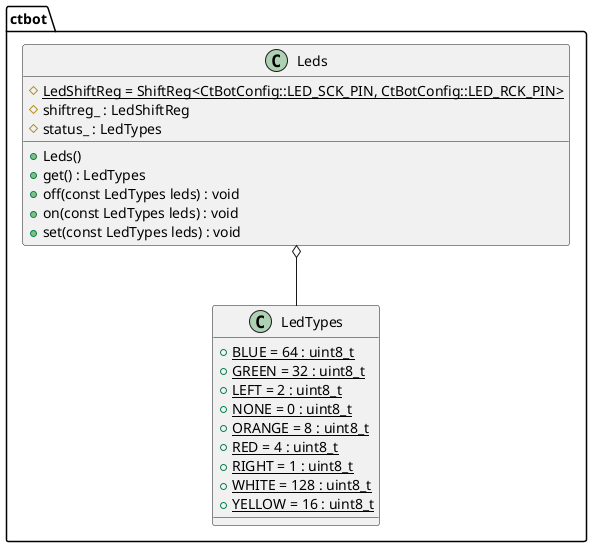 @startuml leds

namespace ctbot {
    class Leds {
        +Leds()
        +get() : LedTypes
        +off(const LedTypes leds) : void
        +on(const LedTypes leds) : void
        +set(const LedTypes leds) : void
        #{static} LedShiftReg = ShiftReg<CtBotConfig::LED_SCK_PIN, CtBotConfig::LED_RCK_PIN>
        #shiftreg_ : LedShiftReg
        #status_ : LedTypes
    }

    class LedTypes {
        +{static} BLUE = 64 : uint8_t
        +{static} GREEN = 32 : uint8_t
        +{static} LEFT = 2 : uint8_t
        +{static} NONE = 0 : uint8_t
        +{static} ORANGE = 8 : uint8_t
        +{static} RED = 4 : uint8_t
        +{static} RIGHT = 1 : uint8_t
        +{static} WHITE = 128 : uint8_t
        +{static} YELLOW = 16 : uint8_t
    }

    Leds o-- LedTypes
}

@enduml
